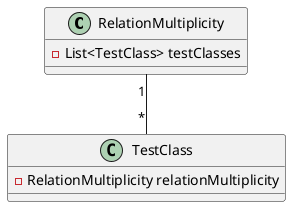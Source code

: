 @startuml
class RelationMultiplicity{
- List<TestClass> testClasses
}
class TestClass{
- RelationMultiplicity relationMultiplicity
}

RelationMultiplicity "1" -- "*"  TestClass
@enduml